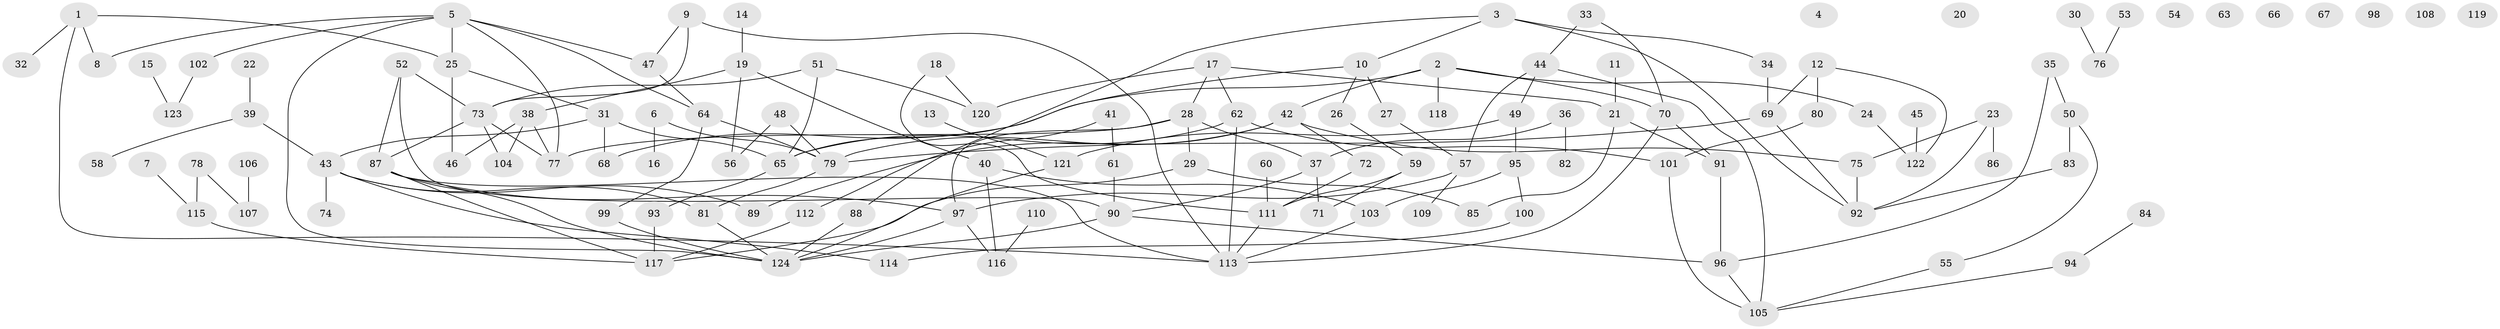 // coarse degree distribution, {4: 0.13513513513513514, 5: 0.06756756756756757, 0: 0.12162162162162163, 7: 0.013513513513513514, 2: 0.28378378378378377, 1: 0.1891891891891892, 9: 0.013513513513513514, 3: 0.0945945945945946, 17: 0.013513513513513514, 6: 0.02702702702702703, 8: 0.02702702702702703, 11: 0.013513513513513514}
// Generated by graph-tools (version 1.1) at 2025/16/03/04/25 18:16:26]
// undirected, 124 vertices, 165 edges
graph export_dot {
graph [start="1"]
  node [color=gray90,style=filled];
  1;
  2;
  3;
  4;
  5;
  6;
  7;
  8;
  9;
  10;
  11;
  12;
  13;
  14;
  15;
  16;
  17;
  18;
  19;
  20;
  21;
  22;
  23;
  24;
  25;
  26;
  27;
  28;
  29;
  30;
  31;
  32;
  33;
  34;
  35;
  36;
  37;
  38;
  39;
  40;
  41;
  42;
  43;
  44;
  45;
  46;
  47;
  48;
  49;
  50;
  51;
  52;
  53;
  54;
  55;
  56;
  57;
  58;
  59;
  60;
  61;
  62;
  63;
  64;
  65;
  66;
  67;
  68;
  69;
  70;
  71;
  72;
  73;
  74;
  75;
  76;
  77;
  78;
  79;
  80;
  81;
  82;
  83;
  84;
  85;
  86;
  87;
  88;
  89;
  90;
  91;
  92;
  93;
  94;
  95;
  96;
  97;
  98;
  99;
  100;
  101;
  102;
  103;
  104;
  105;
  106;
  107;
  108;
  109;
  110;
  111;
  112;
  113;
  114;
  115;
  116;
  117;
  118;
  119;
  120;
  121;
  122;
  123;
  124;
  1 -- 8;
  1 -- 25;
  1 -- 32;
  1 -- 113;
  2 -- 24;
  2 -- 42;
  2 -- 68;
  2 -- 70;
  2 -- 118;
  3 -- 10;
  3 -- 34;
  3 -- 88;
  3 -- 92;
  5 -- 8;
  5 -- 25;
  5 -- 47;
  5 -- 64;
  5 -- 77;
  5 -- 102;
  5 -- 124;
  6 -- 16;
  6 -- 79;
  7 -- 115;
  9 -- 47;
  9 -- 73;
  9 -- 113;
  10 -- 26;
  10 -- 27;
  10 -- 65;
  11 -- 21;
  12 -- 69;
  12 -- 80;
  12 -- 122;
  13 -- 121;
  14 -- 19;
  15 -- 123;
  17 -- 21;
  17 -- 28;
  17 -- 62;
  17 -- 120;
  18 -- 111;
  18 -- 120;
  19 -- 38;
  19 -- 40;
  19 -- 56;
  21 -- 85;
  21 -- 91;
  22 -- 39;
  23 -- 75;
  23 -- 86;
  23 -- 92;
  24 -- 122;
  25 -- 31;
  25 -- 46;
  26 -- 59;
  27 -- 57;
  28 -- 29;
  28 -- 37;
  28 -- 77;
  28 -- 97;
  29 -- 85;
  29 -- 117;
  30 -- 76;
  31 -- 43;
  31 -- 65;
  31 -- 68;
  33 -- 44;
  33 -- 70;
  34 -- 69;
  35 -- 50;
  35 -- 96;
  36 -- 37;
  36 -- 82;
  37 -- 71;
  37 -- 90;
  38 -- 46;
  38 -- 77;
  38 -- 104;
  39 -- 43;
  39 -- 58;
  40 -- 103;
  40 -- 116;
  41 -- 61;
  41 -- 112;
  42 -- 72;
  42 -- 75;
  42 -- 79;
  42 -- 89;
  43 -- 74;
  43 -- 81;
  43 -- 89;
  43 -- 114;
  44 -- 49;
  44 -- 57;
  44 -- 105;
  45 -- 122;
  47 -- 64;
  48 -- 56;
  48 -- 79;
  49 -- 95;
  49 -- 121;
  50 -- 55;
  50 -- 83;
  51 -- 65;
  51 -- 73;
  51 -- 120;
  52 -- 73;
  52 -- 87;
  52 -- 90;
  53 -- 76;
  55 -- 105;
  57 -- 97;
  57 -- 109;
  59 -- 71;
  59 -- 111;
  60 -- 111;
  61 -- 90;
  62 -- 65;
  62 -- 101;
  62 -- 113;
  64 -- 79;
  64 -- 99;
  65 -- 93;
  69 -- 79;
  69 -- 92;
  70 -- 91;
  70 -- 113;
  72 -- 111;
  73 -- 77;
  73 -- 87;
  73 -- 104;
  75 -- 92;
  78 -- 107;
  78 -- 115;
  79 -- 81;
  80 -- 101;
  81 -- 124;
  83 -- 92;
  84 -- 94;
  87 -- 97;
  87 -- 113;
  87 -- 117;
  87 -- 124;
  88 -- 124;
  90 -- 96;
  90 -- 124;
  91 -- 96;
  93 -- 117;
  94 -- 105;
  95 -- 100;
  95 -- 103;
  96 -- 105;
  97 -- 116;
  97 -- 124;
  99 -- 124;
  100 -- 114;
  101 -- 105;
  102 -- 123;
  103 -- 113;
  106 -- 107;
  110 -- 116;
  111 -- 113;
  112 -- 117;
  115 -- 117;
  121 -- 124;
}
